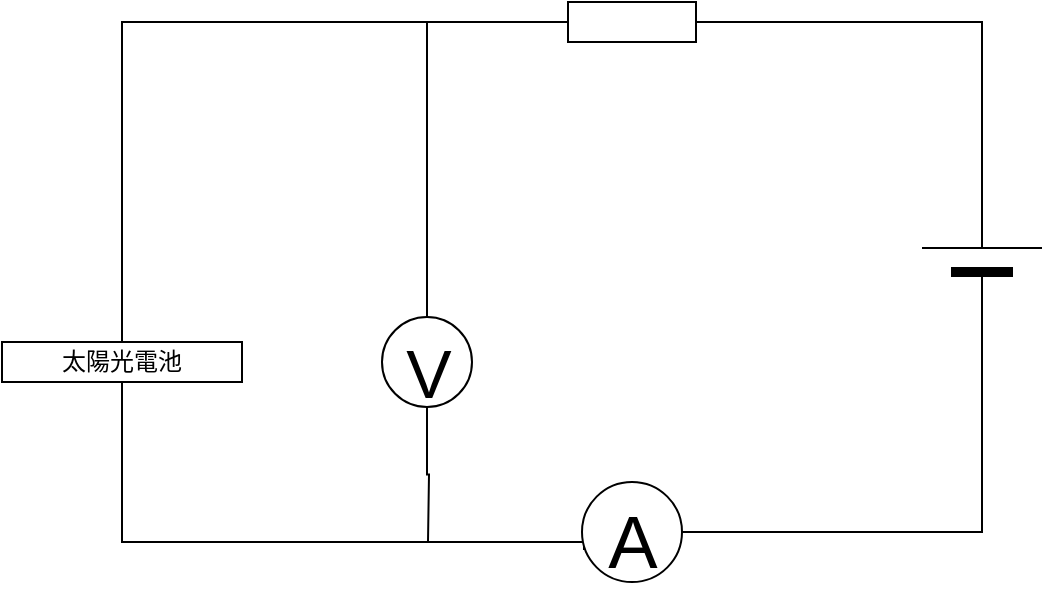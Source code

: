 <mxfile version="15.7.4" type="github">
  <diagram id="mflet01mKcNOprLp3C8A" name="ページ1">
    <mxGraphModel dx="317" dy="561" grid="1" gridSize="10" guides="1" tooltips="1" connect="1" arrows="1" fold="1" page="1" pageScale="1" pageWidth="827" pageHeight="1169" math="0" shadow="0">
      <root>
        <mxCell id="0" />
        <mxCell id="1" parent="0" />
        <mxCell id="b01LTP_591k1olKWwIqR-4" style="edgeStyle=orthogonalEdgeStyle;rounded=0;orthogonalLoop=1;jettySize=auto;html=1;entryX=0.02;entryY=0.68;entryDx=0;entryDy=0;entryPerimeter=0;fontSize=32;endArrow=none;endFill=0;" edge="1" parent="1" source="b01LTP_591k1olKWwIqR-1" target="b01LTP_591k1olKWwIqR-3">
          <mxGeometry relative="1" as="geometry">
            <Array as="points">
              <mxPoint x="120" y="470" />
              <mxPoint x="351" y="470" />
            </Array>
          </mxGeometry>
        </mxCell>
        <mxCell id="b01LTP_591k1olKWwIqR-1" value="太陽光電池" style="rounded=0;whiteSpace=wrap;html=1;" vertex="1" parent="1">
          <mxGeometry x="60" y="370" width="120" height="20" as="geometry" />
        </mxCell>
        <mxCell id="b01LTP_591k1olKWwIqR-10" style="edgeStyle=orthogonalEdgeStyle;rounded=0;orthogonalLoop=1;jettySize=auto;html=1;fontSize=37;endArrow=none;endFill=0;" edge="1" parent="1" source="b01LTP_591k1olKWwIqR-2">
          <mxGeometry relative="1" as="geometry">
            <mxPoint x="272.5" y="210" as="targetPoint" />
          </mxGeometry>
        </mxCell>
        <mxCell id="b01LTP_591k1olKWwIqR-11" style="edgeStyle=orthogonalEdgeStyle;rounded=0;orthogonalLoop=1;jettySize=auto;html=1;fontSize=37;endArrow=none;endFill=0;" edge="1" parent="1" source="b01LTP_591k1olKWwIqR-2">
          <mxGeometry relative="1" as="geometry">
            <mxPoint x="273" y="470" as="targetPoint" />
          </mxGeometry>
        </mxCell>
        <mxCell id="b01LTP_591k1olKWwIqR-2" value="&lt;font style=&quot;font-size: 34px&quot;&gt;V&lt;/font&gt;" style="verticalLabelPosition=middle;shadow=0;dashed=0;align=center;html=1;verticalAlign=middle;strokeWidth=1;shape=ellipse;aspect=fixed;fontSize=50;" vertex="1" parent="1">
          <mxGeometry x="250" y="357.5" width="45" height="45" as="geometry" />
        </mxCell>
        <mxCell id="b01LTP_591k1olKWwIqR-3" value="&lt;font style=&quot;font-size: 37px&quot;&gt;A&lt;/font&gt;" style="verticalLabelPosition=middle;shadow=0;dashed=0;align=center;html=1;verticalAlign=middle;strokeWidth=1;shape=ellipse;aspect=fixed;fontSize=50;" vertex="1" parent="1">
          <mxGeometry x="350" y="440" width="50" height="50" as="geometry" />
        </mxCell>
        <mxCell id="b01LTP_591k1olKWwIqR-8" style="edgeStyle=orthogonalEdgeStyle;rounded=0;orthogonalLoop=1;jettySize=auto;html=1;entryX=0.5;entryY=0;entryDx=0;entryDy=0;fontSize=37;endArrow=none;endFill=0;" edge="1" parent="1" source="b01LTP_591k1olKWwIqR-7" target="b01LTP_591k1olKWwIqR-1">
          <mxGeometry relative="1" as="geometry" />
        </mxCell>
        <mxCell id="b01LTP_591k1olKWwIqR-7" value="" style="pointerEvents=1;verticalLabelPosition=bottom;shadow=0;dashed=0;align=center;html=1;verticalAlign=top;shape=mxgraph.electrical.resistors.resistor_1;fontSize=37;" vertex="1" parent="1">
          <mxGeometry x="325" y="200" width="100" height="20" as="geometry" />
        </mxCell>
        <mxCell id="b01LTP_591k1olKWwIqR-13" style="edgeStyle=orthogonalEdgeStyle;rounded=0;orthogonalLoop=1;jettySize=auto;html=1;entryX=1;entryY=0.5;entryDx=0;entryDy=0;fontSize=37;endArrow=none;endFill=0;" edge="1" parent="1" source="b01LTP_591k1olKWwIqR-12" target="b01LTP_591k1olKWwIqR-3">
          <mxGeometry relative="1" as="geometry">
            <Array as="points">
              <mxPoint x="550" y="465" />
            </Array>
          </mxGeometry>
        </mxCell>
        <mxCell id="b01LTP_591k1olKWwIqR-14" style="edgeStyle=orthogonalEdgeStyle;rounded=0;orthogonalLoop=1;jettySize=auto;html=1;entryX=1;entryY=0.5;entryDx=0;entryDy=0;entryPerimeter=0;fontSize=37;endArrow=none;endFill=0;" edge="1" parent="1" source="b01LTP_591k1olKWwIqR-12" target="b01LTP_591k1olKWwIqR-7">
          <mxGeometry relative="1" as="geometry">
            <Array as="points">
              <mxPoint x="550" y="210" />
            </Array>
          </mxGeometry>
        </mxCell>
        <mxCell id="b01LTP_591k1olKWwIqR-12" value="" style="verticalLabelPosition=bottom;shadow=0;dashed=0;align=center;fillColor=#000000;html=1;verticalAlign=top;strokeWidth=1;shape=mxgraph.electrical.miscellaneous.monocell_battery;fontSize=37;rotation=-90;" vertex="1" parent="1">
          <mxGeometry x="500" y="298" width="100" height="60" as="geometry" />
        </mxCell>
      </root>
    </mxGraphModel>
  </diagram>
</mxfile>
